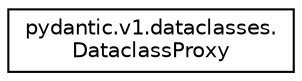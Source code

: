 digraph "Graphical Class Hierarchy"
{
 // LATEX_PDF_SIZE
  edge [fontname="Helvetica",fontsize="10",labelfontname="Helvetica",labelfontsize="10"];
  node [fontname="Helvetica",fontsize="10",shape=record];
  rankdir="LR";
  Node0 [label="pydantic.v1.dataclasses.\lDataclassProxy",height=0.2,width=0.4,color="black", fillcolor="white", style="filled",URL="$classpydantic_1_1v1_1_1dataclasses_1_1DataclassProxy.html",tooltip=" "];
}
